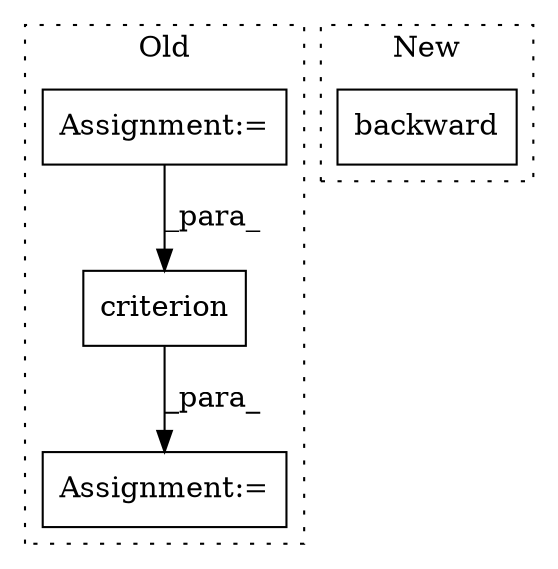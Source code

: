 digraph G {
subgraph cluster0 {
1 [label="criterion" a="32" s="1176,1217" l="10,1" shape="box"];
3 [label="Assignment:=" a="7" s="887" l="1" shape="box"];
4 [label="Assignment:=" a="7" s="1130" l="1" shape="box"];
label = "Old";
style="dotted";
}
subgraph cluster1 {
2 [label="backward" a="32" s="1017" l="10" shape="box"];
label = "New";
style="dotted";
}
1 -> 4 [label="_para_"];
3 -> 1 [label="_para_"];
}